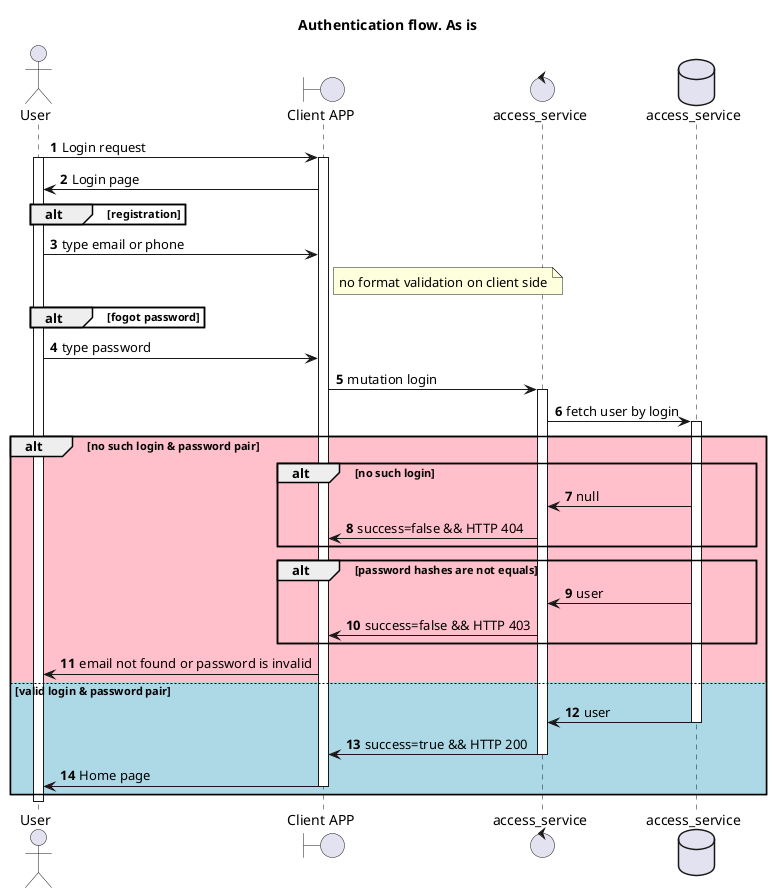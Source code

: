 @startuml

title "Authentication flow. As is"

actor User as U
boundary "Client APP" as GUI
control "access_service" as AC
database "access_service" as DB

autonumber

U -> GUI: Login request
activate U
activate GUI
GUI -> U: Login page

alt registration
end
U -> GUI: type email or phone
note right GUI
no format validation on client side
end note
alt fogot password
end
U -> GUI: type password
GUI -> AC: mutation login
activate AC
AC -> DB: fetch user by login
activate DB
alt #Pink no such login & password pair
alt no such login
DB -> AC: null
AC -> GUI: success=false && HTTP 404
end
alt password hashes are not equals
DB -> AC: user
AC -> GUI: success=false && HTTP 403
end
GUI -> U: email not found or password is invalid
else #LightBlue valid login & password pair
DB -> AC: user
deactivate DB
AC -> GUI: success=true && HTTP 200
deactivate AC
GUI -> U: Home page
deactivate GUI
end
deactivate U
@enduml